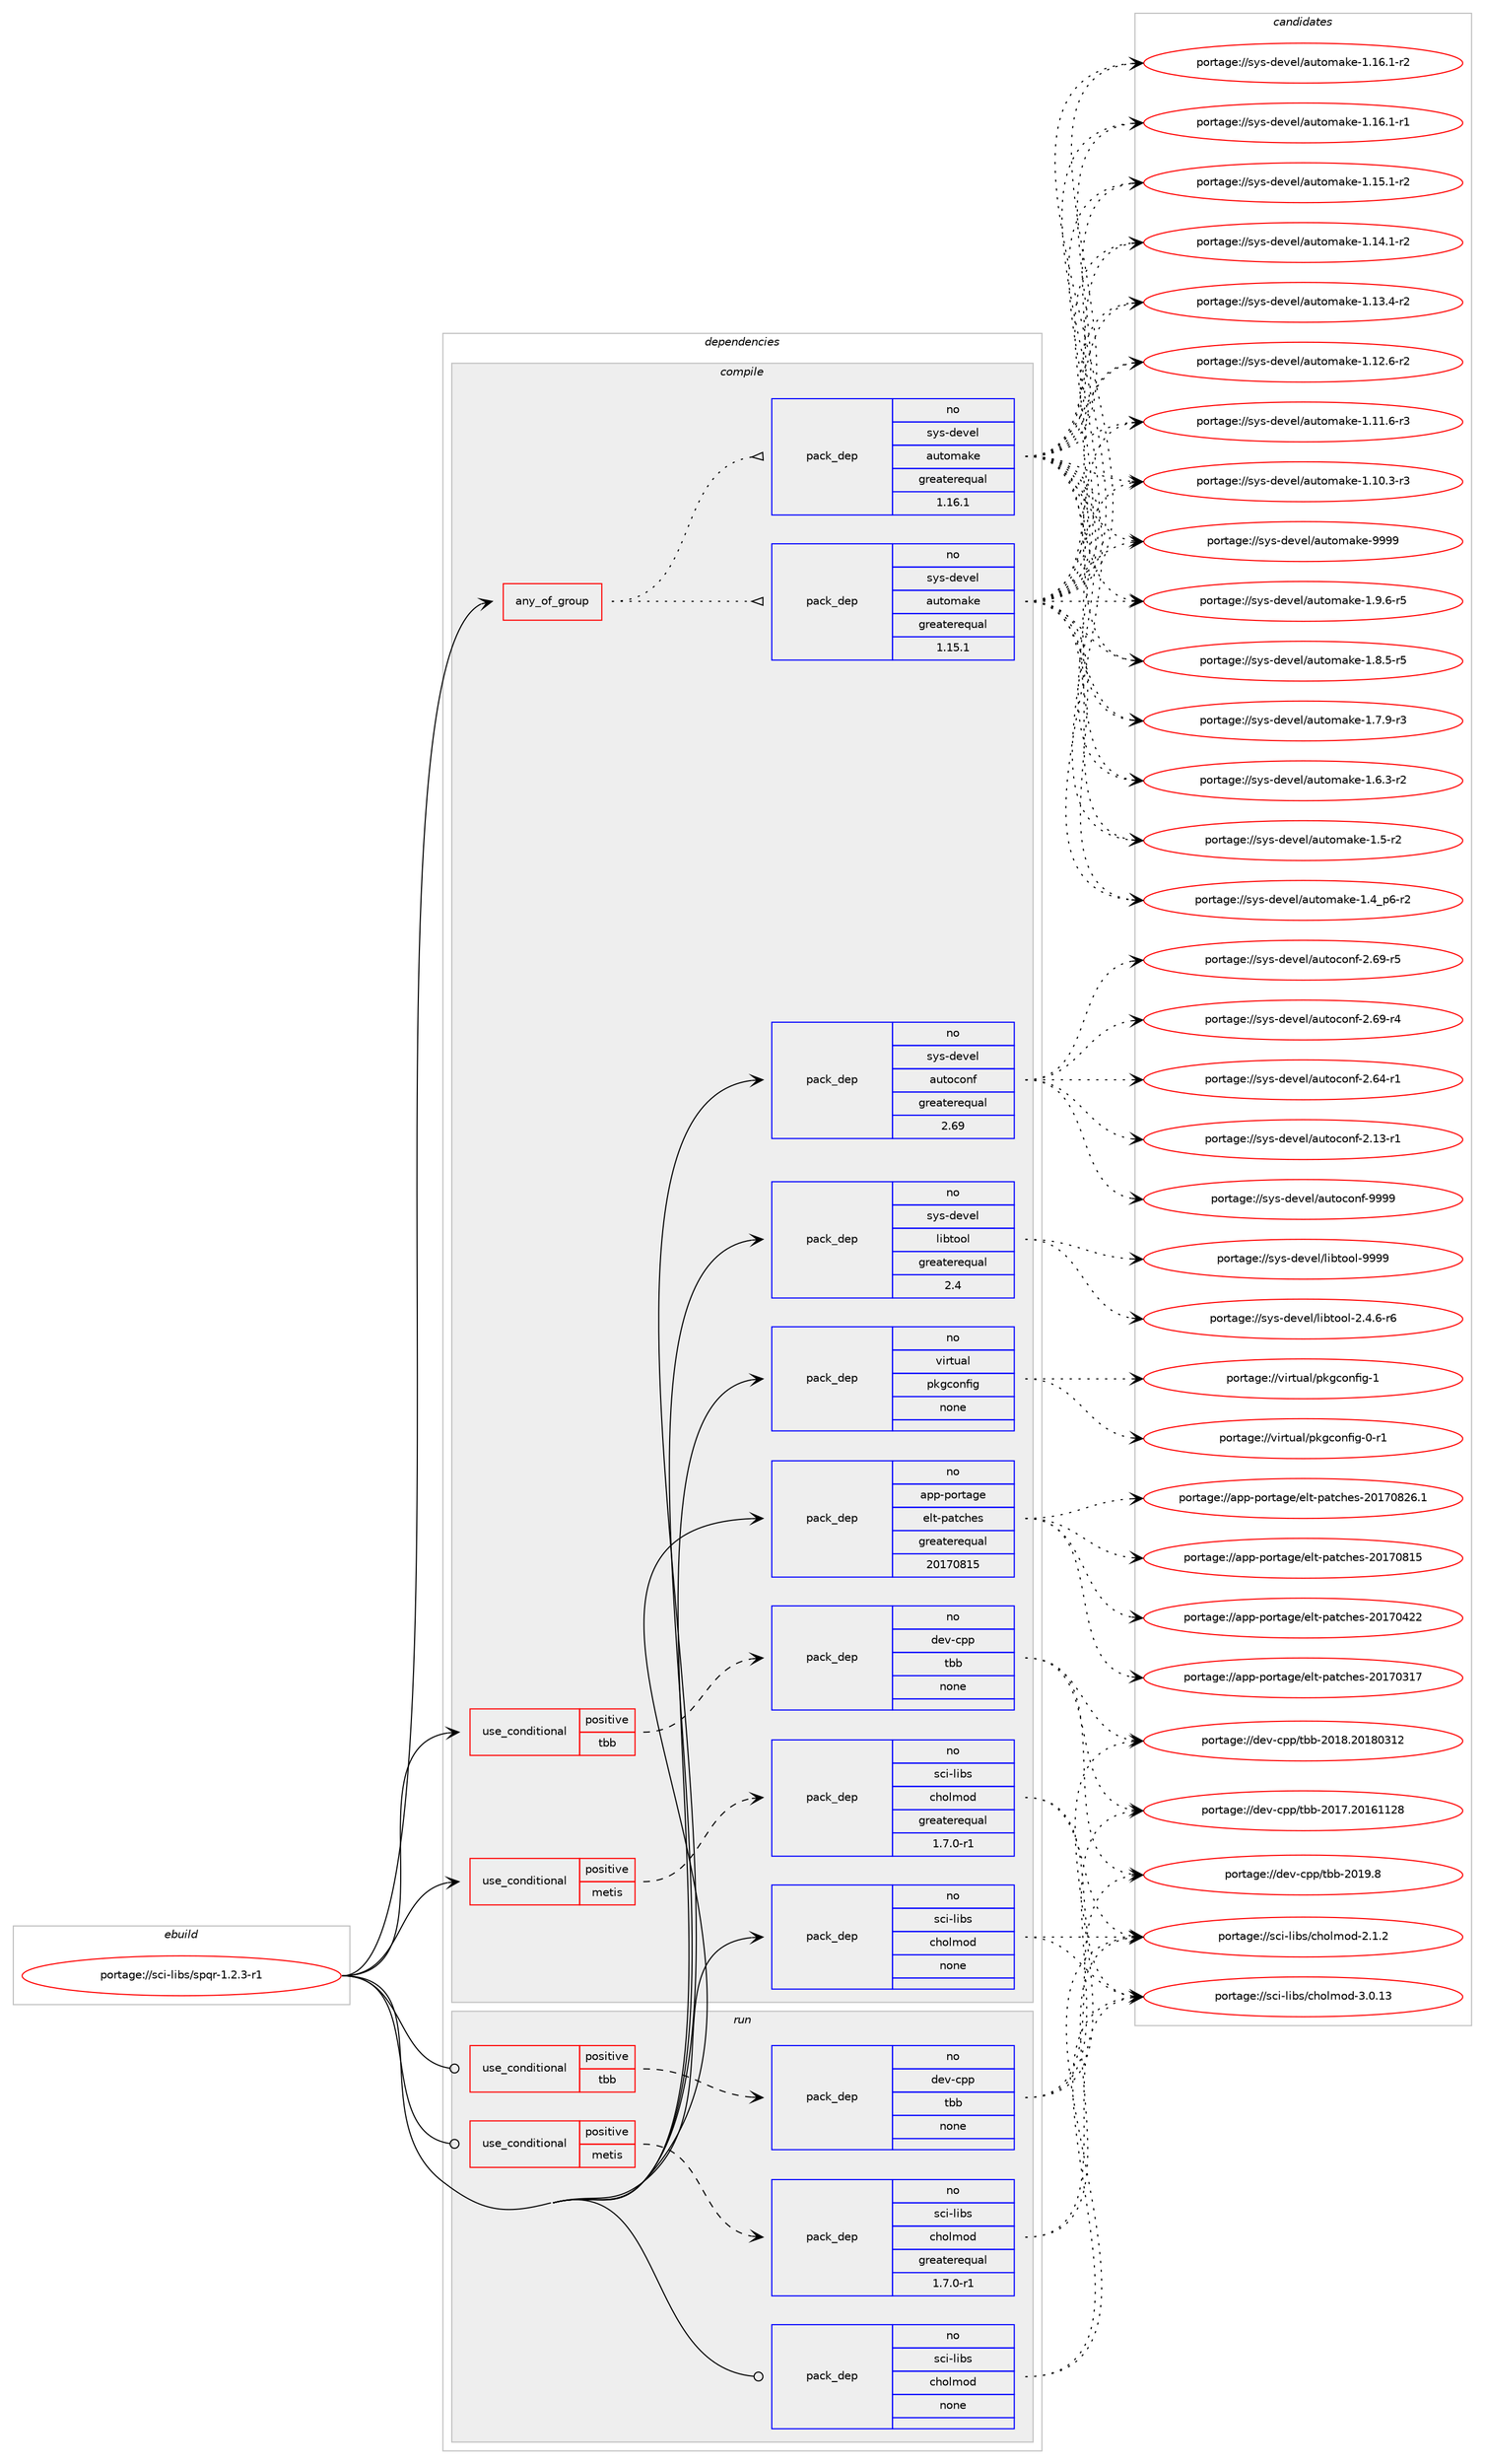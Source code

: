 digraph prolog {

# *************
# Graph options
# *************

newrank=true;
concentrate=true;
compound=true;
graph [rankdir=LR,fontname=Helvetica,fontsize=10,ranksep=1.5];#, ranksep=2.5, nodesep=0.2];
edge  [arrowhead=vee];
node  [fontname=Helvetica,fontsize=10];

# **********
# The ebuild
# **********

subgraph cluster_leftcol {
color=gray;
rank=same;
label=<<i>ebuild</i>>;
id [label="portage://sci-libs/spqr-1.2.3-r1", color=red, width=4, href="../sci-libs/spqr-1.2.3-r1.svg"];
}

# ****************
# The dependencies
# ****************

subgraph cluster_midcol {
color=gray;
label=<<i>dependencies</i>>;
subgraph cluster_compile {
fillcolor="#eeeeee";
style=filled;
label=<<i>compile</i>>;
subgraph any973 {
dependency47043 [label=<<TABLE BORDER="0" CELLBORDER="1" CELLSPACING="0" CELLPADDING="4"><TR><TD CELLPADDING="10">any_of_group</TD></TR></TABLE>>, shape=none, color=red];subgraph pack36358 {
dependency47044 [label=<<TABLE BORDER="0" CELLBORDER="1" CELLSPACING="0" CELLPADDING="4" WIDTH="220"><TR><TD ROWSPAN="6" CELLPADDING="30">pack_dep</TD></TR><TR><TD WIDTH="110">no</TD></TR><TR><TD>sys-devel</TD></TR><TR><TD>automake</TD></TR><TR><TD>greaterequal</TD></TR><TR><TD>1.16.1</TD></TR></TABLE>>, shape=none, color=blue];
}
dependency47043:e -> dependency47044:w [weight=20,style="dotted",arrowhead="oinv"];
subgraph pack36359 {
dependency47045 [label=<<TABLE BORDER="0" CELLBORDER="1" CELLSPACING="0" CELLPADDING="4" WIDTH="220"><TR><TD ROWSPAN="6" CELLPADDING="30">pack_dep</TD></TR><TR><TD WIDTH="110">no</TD></TR><TR><TD>sys-devel</TD></TR><TR><TD>automake</TD></TR><TR><TD>greaterequal</TD></TR><TR><TD>1.15.1</TD></TR></TABLE>>, shape=none, color=blue];
}
dependency47043:e -> dependency47045:w [weight=20,style="dotted",arrowhead="oinv"];
}
id:e -> dependency47043:w [weight=20,style="solid",arrowhead="vee"];
subgraph cond9664 {
dependency47046 [label=<<TABLE BORDER="0" CELLBORDER="1" CELLSPACING="0" CELLPADDING="4"><TR><TD ROWSPAN="3" CELLPADDING="10">use_conditional</TD></TR><TR><TD>positive</TD></TR><TR><TD>metis</TD></TR></TABLE>>, shape=none, color=red];
subgraph pack36360 {
dependency47047 [label=<<TABLE BORDER="0" CELLBORDER="1" CELLSPACING="0" CELLPADDING="4" WIDTH="220"><TR><TD ROWSPAN="6" CELLPADDING="30">pack_dep</TD></TR><TR><TD WIDTH="110">no</TD></TR><TR><TD>sci-libs</TD></TR><TR><TD>cholmod</TD></TR><TR><TD>greaterequal</TD></TR><TR><TD>1.7.0-r1</TD></TR></TABLE>>, shape=none, color=blue];
}
dependency47046:e -> dependency47047:w [weight=20,style="dashed",arrowhead="vee"];
}
id:e -> dependency47046:w [weight=20,style="solid",arrowhead="vee"];
subgraph cond9665 {
dependency47048 [label=<<TABLE BORDER="0" CELLBORDER="1" CELLSPACING="0" CELLPADDING="4"><TR><TD ROWSPAN="3" CELLPADDING="10">use_conditional</TD></TR><TR><TD>positive</TD></TR><TR><TD>tbb</TD></TR></TABLE>>, shape=none, color=red];
subgraph pack36361 {
dependency47049 [label=<<TABLE BORDER="0" CELLBORDER="1" CELLSPACING="0" CELLPADDING="4" WIDTH="220"><TR><TD ROWSPAN="6" CELLPADDING="30">pack_dep</TD></TR><TR><TD WIDTH="110">no</TD></TR><TR><TD>dev-cpp</TD></TR><TR><TD>tbb</TD></TR><TR><TD>none</TD></TR><TR><TD></TD></TR></TABLE>>, shape=none, color=blue];
}
dependency47048:e -> dependency47049:w [weight=20,style="dashed",arrowhead="vee"];
}
id:e -> dependency47048:w [weight=20,style="solid",arrowhead="vee"];
subgraph pack36362 {
dependency47050 [label=<<TABLE BORDER="0" CELLBORDER="1" CELLSPACING="0" CELLPADDING="4" WIDTH="220"><TR><TD ROWSPAN="6" CELLPADDING="30">pack_dep</TD></TR><TR><TD WIDTH="110">no</TD></TR><TR><TD>app-portage</TD></TR><TR><TD>elt-patches</TD></TR><TR><TD>greaterequal</TD></TR><TR><TD>20170815</TD></TR></TABLE>>, shape=none, color=blue];
}
id:e -> dependency47050:w [weight=20,style="solid",arrowhead="vee"];
subgraph pack36363 {
dependency47051 [label=<<TABLE BORDER="0" CELLBORDER="1" CELLSPACING="0" CELLPADDING="4" WIDTH="220"><TR><TD ROWSPAN="6" CELLPADDING="30">pack_dep</TD></TR><TR><TD WIDTH="110">no</TD></TR><TR><TD>sci-libs</TD></TR><TR><TD>cholmod</TD></TR><TR><TD>none</TD></TR><TR><TD></TD></TR></TABLE>>, shape=none, color=blue];
}
id:e -> dependency47051:w [weight=20,style="solid",arrowhead="vee"];
subgraph pack36364 {
dependency47052 [label=<<TABLE BORDER="0" CELLBORDER="1" CELLSPACING="0" CELLPADDING="4" WIDTH="220"><TR><TD ROWSPAN="6" CELLPADDING="30">pack_dep</TD></TR><TR><TD WIDTH="110">no</TD></TR><TR><TD>sys-devel</TD></TR><TR><TD>autoconf</TD></TR><TR><TD>greaterequal</TD></TR><TR><TD>2.69</TD></TR></TABLE>>, shape=none, color=blue];
}
id:e -> dependency47052:w [weight=20,style="solid",arrowhead="vee"];
subgraph pack36365 {
dependency47053 [label=<<TABLE BORDER="0" CELLBORDER="1" CELLSPACING="0" CELLPADDING="4" WIDTH="220"><TR><TD ROWSPAN="6" CELLPADDING="30">pack_dep</TD></TR><TR><TD WIDTH="110">no</TD></TR><TR><TD>sys-devel</TD></TR><TR><TD>libtool</TD></TR><TR><TD>greaterequal</TD></TR><TR><TD>2.4</TD></TR></TABLE>>, shape=none, color=blue];
}
id:e -> dependency47053:w [weight=20,style="solid",arrowhead="vee"];
subgraph pack36366 {
dependency47054 [label=<<TABLE BORDER="0" CELLBORDER="1" CELLSPACING="0" CELLPADDING="4" WIDTH="220"><TR><TD ROWSPAN="6" CELLPADDING="30">pack_dep</TD></TR><TR><TD WIDTH="110">no</TD></TR><TR><TD>virtual</TD></TR><TR><TD>pkgconfig</TD></TR><TR><TD>none</TD></TR><TR><TD></TD></TR></TABLE>>, shape=none, color=blue];
}
id:e -> dependency47054:w [weight=20,style="solid",arrowhead="vee"];
}
subgraph cluster_compileandrun {
fillcolor="#eeeeee";
style=filled;
label=<<i>compile and run</i>>;
}
subgraph cluster_run {
fillcolor="#eeeeee";
style=filled;
label=<<i>run</i>>;
subgraph cond9666 {
dependency47055 [label=<<TABLE BORDER="0" CELLBORDER="1" CELLSPACING="0" CELLPADDING="4"><TR><TD ROWSPAN="3" CELLPADDING="10">use_conditional</TD></TR><TR><TD>positive</TD></TR><TR><TD>metis</TD></TR></TABLE>>, shape=none, color=red];
subgraph pack36367 {
dependency47056 [label=<<TABLE BORDER="0" CELLBORDER="1" CELLSPACING="0" CELLPADDING="4" WIDTH="220"><TR><TD ROWSPAN="6" CELLPADDING="30">pack_dep</TD></TR><TR><TD WIDTH="110">no</TD></TR><TR><TD>sci-libs</TD></TR><TR><TD>cholmod</TD></TR><TR><TD>greaterequal</TD></TR><TR><TD>1.7.0-r1</TD></TR></TABLE>>, shape=none, color=blue];
}
dependency47055:e -> dependency47056:w [weight=20,style="dashed",arrowhead="vee"];
}
id:e -> dependency47055:w [weight=20,style="solid",arrowhead="odot"];
subgraph cond9667 {
dependency47057 [label=<<TABLE BORDER="0" CELLBORDER="1" CELLSPACING="0" CELLPADDING="4"><TR><TD ROWSPAN="3" CELLPADDING="10">use_conditional</TD></TR><TR><TD>positive</TD></TR><TR><TD>tbb</TD></TR></TABLE>>, shape=none, color=red];
subgraph pack36368 {
dependency47058 [label=<<TABLE BORDER="0" CELLBORDER="1" CELLSPACING="0" CELLPADDING="4" WIDTH="220"><TR><TD ROWSPAN="6" CELLPADDING="30">pack_dep</TD></TR><TR><TD WIDTH="110">no</TD></TR><TR><TD>dev-cpp</TD></TR><TR><TD>tbb</TD></TR><TR><TD>none</TD></TR><TR><TD></TD></TR></TABLE>>, shape=none, color=blue];
}
dependency47057:e -> dependency47058:w [weight=20,style="dashed",arrowhead="vee"];
}
id:e -> dependency47057:w [weight=20,style="solid",arrowhead="odot"];
subgraph pack36369 {
dependency47059 [label=<<TABLE BORDER="0" CELLBORDER="1" CELLSPACING="0" CELLPADDING="4" WIDTH="220"><TR><TD ROWSPAN="6" CELLPADDING="30">pack_dep</TD></TR><TR><TD WIDTH="110">no</TD></TR><TR><TD>sci-libs</TD></TR><TR><TD>cholmod</TD></TR><TR><TD>none</TD></TR><TR><TD></TD></TR></TABLE>>, shape=none, color=blue];
}
id:e -> dependency47059:w [weight=20,style="solid",arrowhead="odot"];
}
}

# **************
# The candidates
# **************

subgraph cluster_choices {
rank=same;
color=gray;
label=<<i>candidates</i>>;

subgraph choice36358 {
color=black;
nodesep=1;
choice115121115451001011181011084797117116111109971071014557575757 [label="portage://sys-devel/automake-9999", color=red, width=4,href="../sys-devel/automake-9999.svg"];
choice115121115451001011181011084797117116111109971071014549465746544511453 [label="portage://sys-devel/automake-1.9.6-r5", color=red, width=4,href="../sys-devel/automake-1.9.6-r5.svg"];
choice115121115451001011181011084797117116111109971071014549465646534511453 [label="portage://sys-devel/automake-1.8.5-r5", color=red, width=4,href="../sys-devel/automake-1.8.5-r5.svg"];
choice115121115451001011181011084797117116111109971071014549465546574511451 [label="portage://sys-devel/automake-1.7.9-r3", color=red, width=4,href="../sys-devel/automake-1.7.9-r3.svg"];
choice115121115451001011181011084797117116111109971071014549465446514511450 [label="portage://sys-devel/automake-1.6.3-r2", color=red, width=4,href="../sys-devel/automake-1.6.3-r2.svg"];
choice11512111545100101118101108479711711611110997107101454946534511450 [label="portage://sys-devel/automake-1.5-r2", color=red, width=4,href="../sys-devel/automake-1.5-r2.svg"];
choice115121115451001011181011084797117116111109971071014549465295112544511450 [label="portage://sys-devel/automake-1.4_p6-r2", color=red, width=4,href="../sys-devel/automake-1.4_p6-r2.svg"];
choice11512111545100101118101108479711711611110997107101454946495446494511450 [label="portage://sys-devel/automake-1.16.1-r2", color=red, width=4,href="../sys-devel/automake-1.16.1-r2.svg"];
choice11512111545100101118101108479711711611110997107101454946495446494511449 [label="portage://sys-devel/automake-1.16.1-r1", color=red, width=4,href="../sys-devel/automake-1.16.1-r1.svg"];
choice11512111545100101118101108479711711611110997107101454946495346494511450 [label="portage://sys-devel/automake-1.15.1-r2", color=red, width=4,href="../sys-devel/automake-1.15.1-r2.svg"];
choice11512111545100101118101108479711711611110997107101454946495246494511450 [label="portage://sys-devel/automake-1.14.1-r2", color=red, width=4,href="../sys-devel/automake-1.14.1-r2.svg"];
choice11512111545100101118101108479711711611110997107101454946495146524511450 [label="portage://sys-devel/automake-1.13.4-r2", color=red, width=4,href="../sys-devel/automake-1.13.4-r2.svg"];
choice11512111545100101118101108479711711611110997107101454946495046544511450 [label="portage://sys-devel/automake-1.12.6-r2", color=red, width=4,href="../sys-devel/automake-1.12.6-r2.svg"];
choice11512111545100101118101108479711711611110997107101454946494946544511451 [label="portage://sys-devel/automake-1.11.6-r3", color=red, width=4,href="../sys-devel/automake-1.11.6-r3.svg"];
choice11512111545100101118101108479711711611110997107101454946494846514511451 [label="portage://sys-devel/automake-1.10.3-r3", color=red, width=4,href="../sys-devel/automake-1.10.3-r3.svg"];
dependency47044:e -> choice115121115451001011181011084797117116111109971071014557575757:w [style=dotted,weight="100"];
dependency47044:e -> choice115121115451001011181011084797117116111109971071014549465746544511453:w [style=dotted,weight="100"];
dependency47044:e -> choice115121115451001011181011084797117116111109971071014549465646534511453:w [style=dotted,weight="100"];
dependency47044:e -> choice115121115451001011181011084797117116111109971071014549465546574511451:w [style=dotted,weight="100"];
dependency47044:e -> choice115121115451001011181011084797117116111109971071014549465446514511450:w [style=dotted,weight="100"];
dependency47044:e -> choice11512111545100101118101108479711711611110997107101454946534511450:w [style=dotted,weight="100"];
dependency47044:e -> choice115121115451001011181011084797117116111109971071014549465295112544511450:w [style=dotted,weight="100"];
dependency47044:e -> choice11512111545100101118101108479711711611110997107101454946495446494511450:w [style=dotted,weight="100"];
dependency47044:e -> choice11512111545100101118101108479711711611110997107101454946495446494511449:w [style=dotted,weight="100"];
dependency47044:e -> choice11512111545100101118101108479711711611110997107101454946495346494511450:w [style=dotted,weight="100"];
dependency47044:e -> choice11512111545100101118101108479711711611110997107101454946495246494511450:w [style=dotted,weight="100"];
dependency47044:e -> choice11512111545100101118101108479711711611110997107101454946495146524511450:w [style=dotted,weight="100"];
dependency47044:e -> choice11512111545100101118101108479711711611110997107101454946495046544511450:w [style=dotted,weight="100"];
dependency47044:e -> choice11512111545100101118101108479711711611110997107101454946494946544511451:w [style=dotted,weight="100"];
dependency47044:e -> choice11512111545100101118101108479711711611110997107101454946494846514511451:w [style=dotted,weight="100"];
}
subgraph choice36359 {
color=black;
nodesep=1;
choice115121115451001011181011084797117116111109971071014557575757 [label="portage://sys-devel/automake-9999", color=red, width=4,href="../sys-devel/automake-9999.svg"];
choice115121115451001011181011084797117116111109971071014549465746544511453 [label="portage://sys-devel/automake-1.9.6-r5", color=red, width=4,href="../sys-devel/automake-1.9.6-r5.svg"];
choice115121115451001011181011084797117116111109971071014549465646534511453 [label="portage://sys-devel/automake-1.8.5-r5", color=red, width=4,href="../sys-devel/automake-1.8.5-r5.svg"];
choice115121115451001011181011084797117116111109971071014549465546574511451 [label="portage://sys-devel/automake-1.7.9-r3", color=red, width=4,href="../sys-devel/automake-1.7.9-r3.svg"];
choice115121115451001011181011084797117116111109971071014549465446514511450 [label="portage://sys-devel/automake-1.6.3-r2", color=red, width=4,href="../sys-devel/automake-1.6.3-r2.svg"];
choice11512111545100101118101108479711711611110997107101454946534511450 [label="portage://sys-devel/automake-1.5-r2", color=red, width=4,href="../sys-devel/automake-1.5-r2.svg"];
choice115121115451001011181011084797117116111109971071014549465295112544511450 [label="portage://sys-devel/automake-1.4_p6-r2", color=red, width=4,href="../sys-devel/automake-1.4_p6-r2.svg"];
choice11512111545100101118101108479711711611110997107101454946495446494511450 [label="portage://sys-devel/automake-1.16.1-r2", color=red, width=4,href="../sys-devel/automake-1.16.1-r2.svg"];
choice11512111545100101118101108479711711611110997107101454946495446494511449 [label="portage://sys-devel/automake-1.16.1-r1", color=red, width=4,href="../sys-devel/automake-1.16.1-r1.svg"];
choice11512111545100101118101108479711711611110997107101454946495346494511450 [label="portage://sys-devel/automake-1.15.1-r2", color=red, width=4,href="../sys-devel/automake-1.15.1-r2.svg"];
choice11512111545100101118101108479711711611110997107101454946495246494511450 [label="portage://sys-devel/automake-1.14.1-r2", color=red, width=4,href="../sys-devel/automake-1.14.1-r2.svg"];
choice11512111545100101118101108479711711611110997107101454946495146524511450 [label="portage://sys-devel/automake-1.13.4-r2", color=red, width=4,href="../sys-devel/automake-1.13.4-r2.svg"];
choice11512111545100101118101108479711711611110997107101454946495046544511450 [label="portage://sys-devel/automake-1.12.6-r2", color=red, width=4,href="../sys-devel/automake-1.12.6-r2.svg"];
choice11512111545100101118101108479711711611110997107101454946494946544511451 [label="portage://sys-devel/automake-1.11.6-r3", color=red, width=4,href="../sys-devel/automake-1.11.6-r3.svg"];
choice11512111545100101118101108479711711611110997107101454946494846514511451 [label="portage://sys-devel/automake-1.10.3-r3", color=red, width=4,href="../sys-devel/automake-1.10.3-r3.svg"];
dependency47045:e -> choice115121115451001011181011084797117116111109971071014557575757:w [style=dotted,weight="100"];
dependency47045:e -> choice115121115451001011181011084797117116111109971071014549465746544511453:w [style=dotted,weight="100"];
dependency47045:e -> choice115121115451001011181011084797117116111109971071014549465646534511453:w [style=dotted,weight="100"];
dependency47045:e -> choice115121115451001011181011084797117116111109971071014549465546574511451:w [style=dotted,weight="100"];
dependency47045:e -> choice115121115451001011181011084797117116111109971071014549465446514511450:w [style=dotted,weight="100"];
dependency47045:e -> choice11512111545100101118101108479711711611110997107101454946534511450:w [style=dotted,weight="100"];
dependency47045:e -> choice115121115451001011181011084797117116111109971071014549465295112544511450:w [style=dotted,weight="100"];
dependency47045:e -> choice11512111545100101118101108479711711611110997107101454946495446494511450:w [style=dotted,weight="100"];
dependency47045:e -> choice11512111545100101118101108479711711611110997107101454946495446494511449:w [style=dotted,weight="100"];
dependency47045:e -> choice11512111545100101118101108479711711611110997107101454946495346494511450:w [style=dotted,weight="100"];
dependency47045:e -> choice11512111545100101118101108479711711611110997107101454946495246494511450:w [style=dotted,weight="100"];
dependency47045:e -> choice11512111545100101118101108479711711611110997107101454946495146524511450:w [style=dotted,weight="100"];
dependency47045:e -> choice11512111545100101118101108479711711611110997107101454946495046544511450:w [style=dotted,weight="100"];
dependency47045:e -> choice11512111545100101118101108479711711611110997107101454946494946544511451:w [style=dotted,weight="100"];
dependency47045:e -> choice11512111545100101118101108479711711611110997107101454946494846514511451:w [style=dotted,weight="100"];
}
subgraph choice36360 {
color=black;
nodesep=1;
choice115991054510810598115479910411110810911110045514648464951 [label="portage://sci-libs/cholmod-3.0.13", color=red, width=4,href="../sci-libs/cholmod-3.0.13.svg"];
choice1159910545108105981154799104111108109111100455046494650 [label="portage://sci-libs/cholmod-2.1.2", color=red, width=4,href="../sci-libs/cholmod-2.1.2.svg"];
dependency47047:e -> choice115991054510810598115479910411110810911110045514648464951:w [style=dotted,weight="100"];
dependency47047:e -> choice1159910545108105981154799104111108109111100455046494650:w [style=dotted,weight="100"];
}
subgraph choice36361 {
color=black;
nodesep=1;
choice100101118459911211247116989845504849574656 [label="portage://dev-cpp/tbb-2019.8", color=red, width=4,href="../dev-cpp/tbb-2019.8.svg"];
choice10010111845991121124711698984550484956465048495648514950 [label="portage://dev-cpp/tbb-2018.20180312", color=red, width=4,href="../dev-cpp/tbb-2018.20180312.svg"];
choice10010111845991121124711698984550484955465048495449495056 [label="portage://dev-cpp/tbb-2017.20161128", color=red, width=4,href="../dev-cpp/tbb-2017.20161128.svg"];
dependency47049:e -> choice100101118459911211247116989845504849574656:w [style=dotted,weight="100"];
dependency47049:e -> choice10010111845991121124711698984550484956465048495648514950:w [style=dotted,weight="100"];
dependency47049:e -> choice10010111845991121124711698984550484955465048495449495056:w [style=dotted,weight="100"];
}
subgraph choice36362 {
color=black;
nodesep=1;
choice971121124511211111411697103101471011081164511297116991041011154550484955485650544649 [label="portage://app-portage/elt-patches-20170826.1", color=red, width=4,href="../app-portage/elt-patches-20170826.1.svg"];
choice97112112451121111141169710310147101108116451129711699104101115455048495548564953 [label="portage://app-portage/elt-patches-20170815", color=red, width=4,href="../app-portage/elt-patches-20170815.svg"];
choice97112112451121111141169710310147101108116451129711699104101115455048495548525050 [label="portage://app-portage/elt-patches-20170422", color=red, width=4,href="../app-portage/elt-patches-20170422.svg"];
choice97112112451121111141169710310147101108116451129711699104101115455048495548514955 [label="portage://app-portage/elt-patches-20170317", color=red, width=4,href="../app-portage/elt-patches-20170317.svg"];
dependency47050:e -> choice971121124511211111411697103101471011081164511297116991041011154550484955485650544649:w [style=dotted,weight="100"];
dependency47050:e -> choice97112112451121111141169710310147101108116451129711699104101115455048495548564953:w [style=dotted,weight="100"];
dependency47050:e -> choice97112112451121111141169710310147101108116451129711699104101115455048495548525050:w [style=dotted,weight="100"];
dependency47050:e -> choice97112112451121111141169710310147101108116451129711699104101115455048495548514955:w [style=dotted,weight="100"];
}
subgraph choice36363 {
color=black;
nodesep=1;
choice115991054510810598115479910411110810911110045514648464951 [label="portage://sci-libs/cholmod-3.0.13", color=red, width=4,href="../sci-libs/cholmod-3.0.13.svg"];
choice1159910545108105981154799104111108109111100455046494650 [label="portage://sci-libs/cholmod-2.1.2", color=red, width=4,href="../sci-libs/cholmod-2.1.2.svg"];
dependency47051:e -> choice115991054510810598115479910411110810911110045514648464951:w [style=dotted,weight="100"];
dependency47051:e -> choice1159910545108105981154799104111108109111100455046494650:w [style=dotted,weight="100"];
}
subgraph choice36364 {
color=black;
nodesep=1;
choice115121115451001011181011084797117116111991111101024557575757 [label="portage://sys-devel/autoconf-9999", color=red, width=4,href="../sys-devel/autoconf-9999.svg"];
choice1151211154510010111810110847971171161119911111010245504654574511453 [label="portage://sys-devel/autoconf-2.69-r5", color=red, width=4,href="../sys-devel/autoconf-2.69-r5.svg"];
choice1151211154510010111810110847971171161119911111010245504654574511452 [label="portage://sys-devel/autoconf-2.69-r4", color=red, width=4,href="../sys-devel/autoconf-2.69-r4.svg"];
choice1151211154510010111810110847971171161119911111010245504654524511449 [label="portage://sys-devel/autoconf-2.64-r1", color=red, width=4,href="../sys-devel/autoconf-2.64-r1.svg"];
choice1151211154510010111810110847971171161119911111010245504649514511449 [label="portage://sys-devel/autoconf-2.13-r1", color=red, width=4,href="../sys-devel/autoconf-2.13-r1.svg"];
dependency47052:e -> choice115121115451001011181011084797117116111991111101024557575757:w [style=dotted,weight="100"];
dependency47052:e -> choice1151211154510010111810110847971171161119911111010245504654574511453:w [style=dotted,weight="100"];
dependency47052:e -> choice1151211154510010111810110847971171161119911111010245504654574511452:w [style=dotted,weight="100"];
dependency47052:e -> choice1151211154510010111810110847971171161119911111010245504654524511449:w [style=dotted,weight="100"];
dependency47052:e -> choice1151211154510010111810110847971171161119911111010245504649514511449:w [style=dotted,weight="100"];
}
subgraph choice36365 {
color=black;
nodesep=1;
choice1151211154510010111810110847108105981161111111084557575757 [label="portage://sys-devel/libtool-9999", color=red, width=4,href="../sys-devel/libtool-9999.svg"];
choice1151211154510010111810110847108105981161111111084550465246544511454 [label="portage://sys-devel/libtool-2.4.6-r6", color=red, width=4,href="../sys-devel/libtool-2.4.6-r6.svg"];
dependency47053:e -> choice1151211154510010111810110847108105981161111111084557575757:w [style=dotted,weight="100"];
dependency47053:e -> choice1151211154510010111810110847108105981161111111084550465246544511454:w [style=dotted,weight="100"];
}
subgraph choice36366 {
color=black;
nodesep=1;
choice1181051141161179710847112107103991111101021051034549 [label="portage://virtual/pkgconfig-1", color=red, width=4,href="../virtual/pkgconfig-1.svg"];
choice11810511411611797108471121071039911111010210510345484511449 [label="portage://virtual/pkgconfig-0-r1", color=red, width=4,href="../virtual/pkgconfig-0-r1.svg"];
dependency47054:e -> choice1181051141161179710847112107103991111101021051034549:w [style=dotted,weight="100"];
dependency47054:e -> choice11810511411611797108471121071039911111010210510345484511449:w [style=dotted,weight="100"];
}
subgraph choice36367 {
color=black;
nodesep=1;
choice115991054510810598115479910411110810911110045514648464951 [label="portage://sci-libs/cholmod-3.0.13", color=red, width=4,href="../sci-libs/cholmod-3.0.13.svg"];
choice1159910545108105981154799104111108109111100455046494650 [label="portage://sci-libs/cholmod-2.1.2", color=red, width=4,href="../sci-libs/cholmod-2.1.2.svg"];
dependency47056:e -> choice115991054510810598115479910411110810911110045514648464951:w [style=dotted,weight="100"];
dependency47056:e -> choice1159910545108105981154799104111108109111100455046494650:w [style=dotted,weight="100"];
}
subgraph choice36368 {
color=black;
nodesep=1;
choice100101118459911211247116989845504849574656 [label="portage://dev-cpp/tbb-2019.8", color=red, width=4,href="../dev-cpp/tbb-2019.8.svg"];
choice10010111845991121124711698984550484956465048495648514950 [label="portage://dev-cpp/tbb-2018.20180312", color=red, width=4,href="../dev-cpp/tbb-2018.20180312.svg"];
choice10010111845991121124711698984550484955465048495449495056 [label="portage://dev-cpp/tbb-2017.20161128", color=red, width=4,href="../dev-cpp/tbb-2017.20161128.svg"];
dependency47058:e -> choice100101118459911211247116989845504849574656:w [style=dotted,weight="100"];
dependency47058:e -> choice10010111845991121124711698984550484956465048495648514950:w [style=dotted,weight="100"];
dependency47058:e -> choice10010111845991121124711698984550484955465048495449495056:w [style=dotted,weight="100"];
}
subgraph choice36369 {
color=black;
nodesep=1;
choice115991054510810598115479910411110810911110045514648464951 [label="portage://sci-libs/cholmod-3.0.13", color=red, width=4,href="../sci-libs/cholmod-3.0.13.svg"];
choice1159910545108105981154799104111108109111100455046494650 [label="portage://sci-libs/cholmod-2.1.2", color=red, width=4,href="../sci-libs/cholmod-2.1.2.svg"];
dependency47059:e -> choice115991054510810598115479910411110810911110045514648464951:w [style=dotted,weight="100"];
dependency47059:e -> choice1159910545108105981154799104111108109111100455046494650:w [style=dotted,weight="100"];
}
}

}
